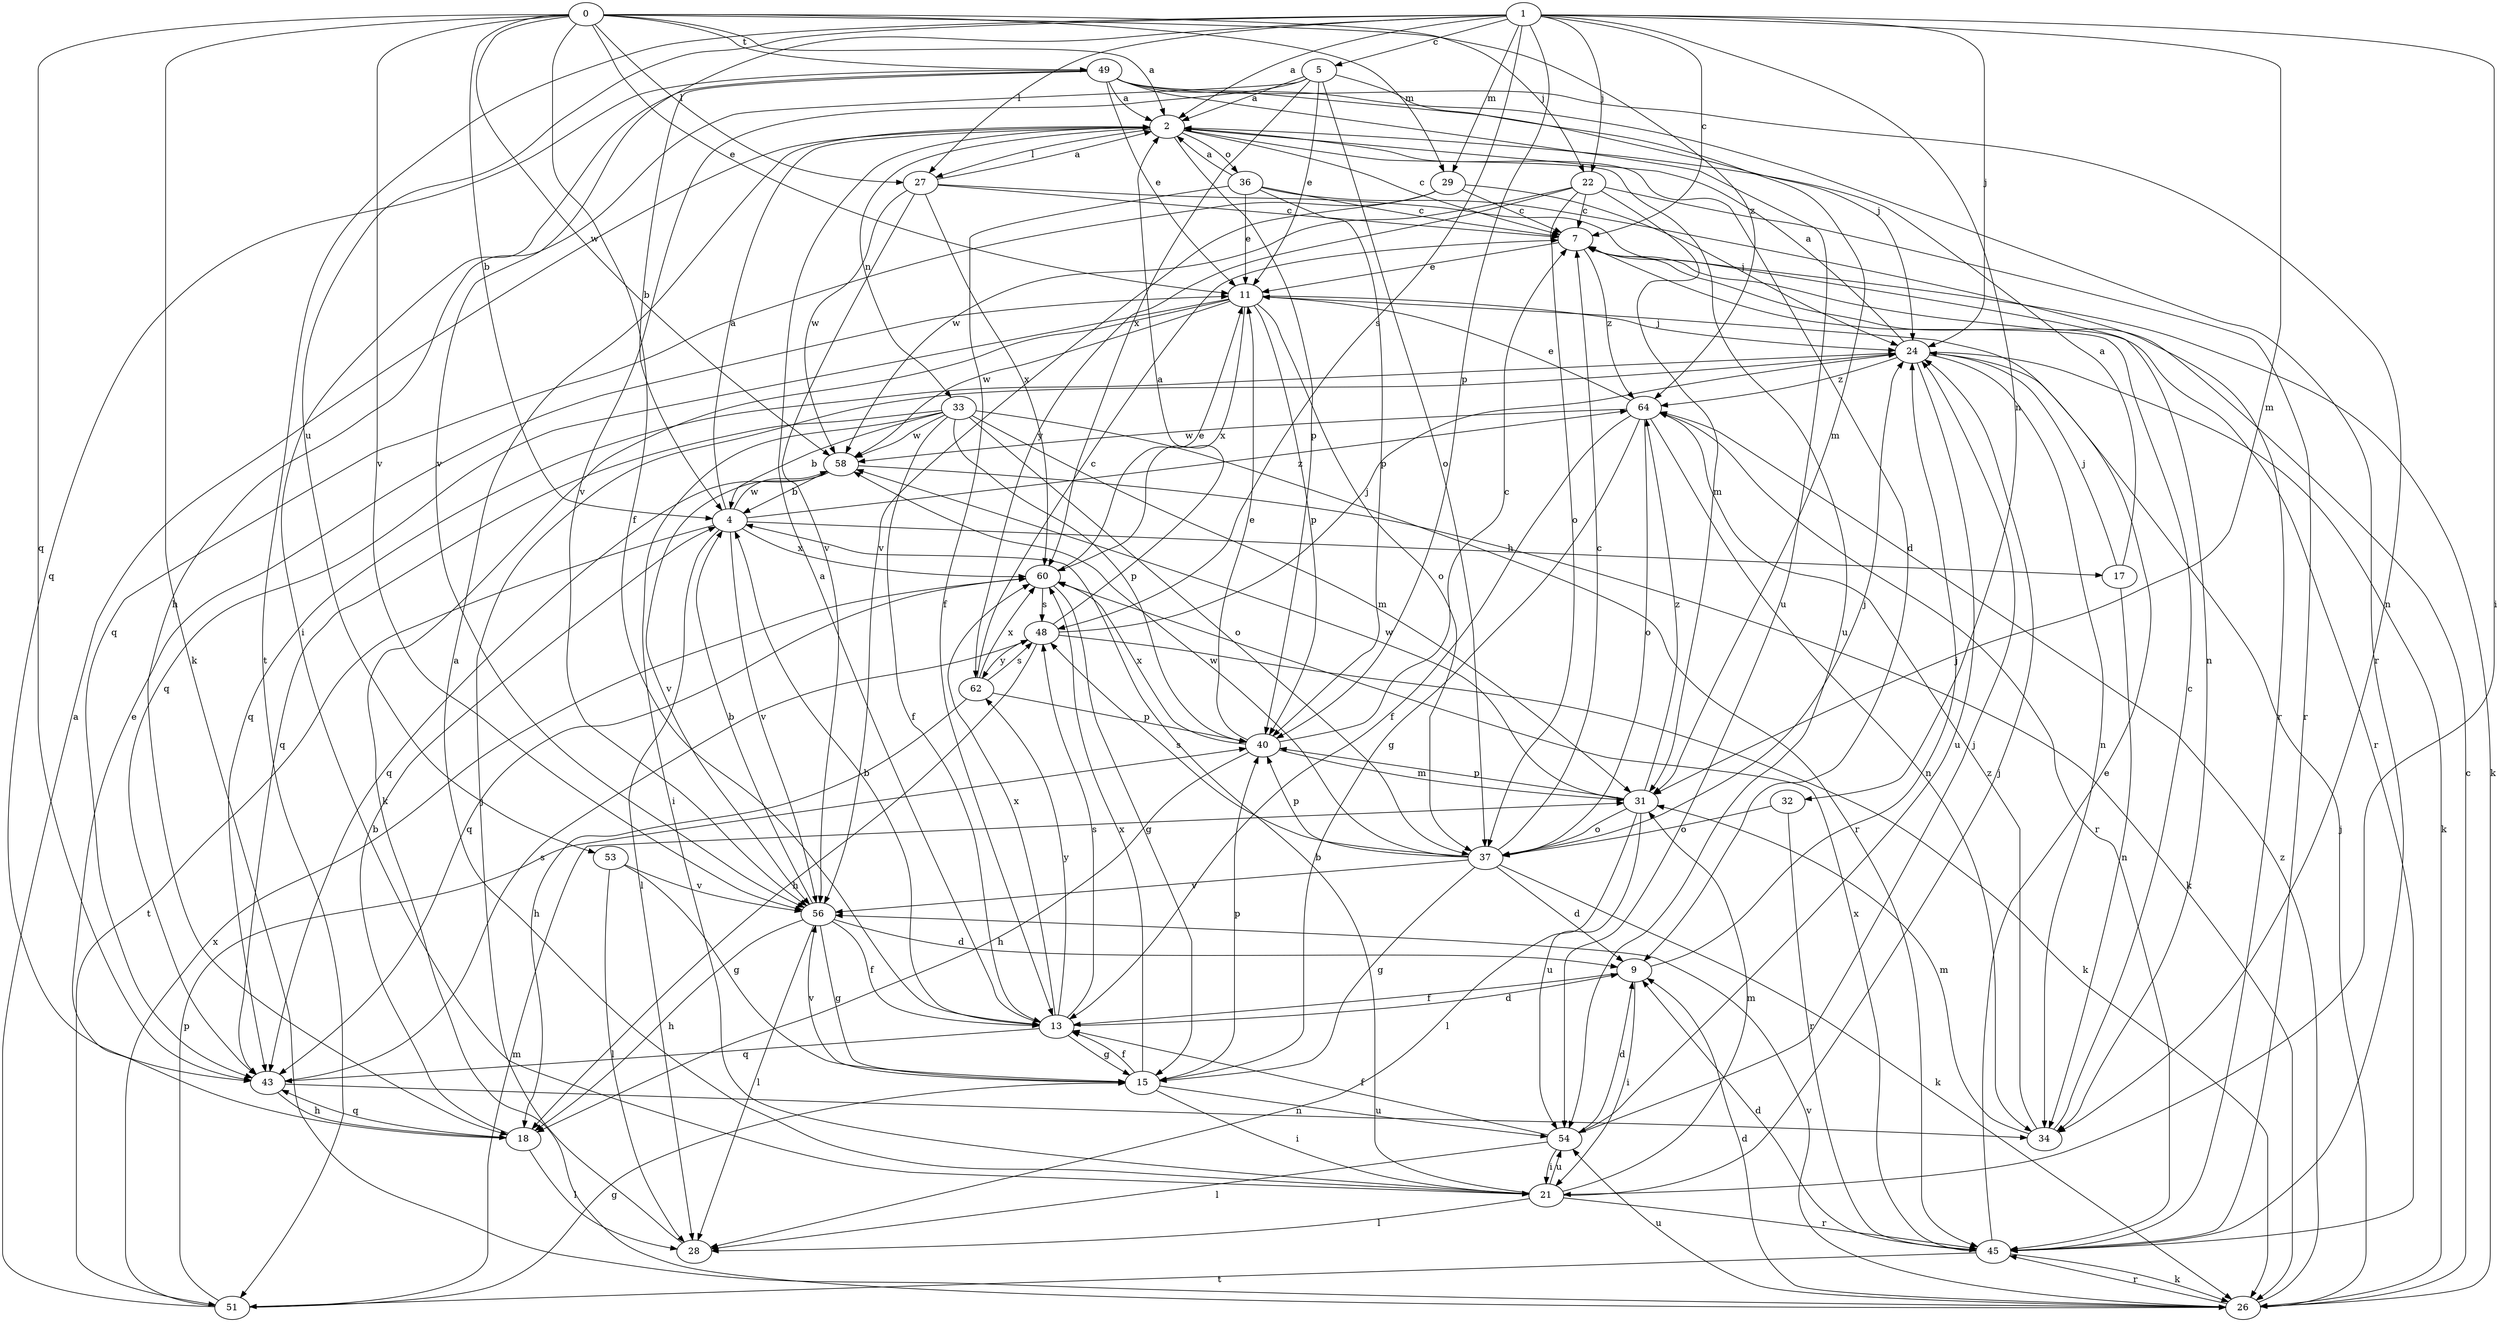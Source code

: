 strict digraph  {
0;
1;
2;
4;
5;
7;
9;
11;
13;
15;
17;
18;
21;
22;
24;
26;
27;
28;
29;
31;
32;
33;
34;
36;
37;
40;
43;
45;
48;
49;
51;
53;
54;
56;
58;
60;
62;
64;
0 -> 2  [label=a];
0 -> 4  [label=b];
0 -> 11  [label=e];
0 -> 13  [label=f];
0 -> 22  [label=j];
0 -> 26  [label=k];
0 -> 27  [label=l];
0 -> 29  [label=m];
0 -> 43  [label=q];
0 -> 49  [label=t];
0 -> 56  [label=v];
0 -> 58  [label=w];
0 -> 64  [label=z];
1 -> 2  [label=a];
1 -> 5  [label=c];
1 -> 7  [label=c];
1 -> 21  [label=i];
1 -> 22  [label=j];
1 -> 24  [label=j];
1 -> 27  [label=l];
1 -> 29  [label=m];
1 -> 31  [label=m];
1 -> 32  [label=n];
1 -> 40  [label=p];
1 -> 48  [label=s];
1 -> 51  [label=t];
1 -> 53  [label=u];
1 -> 56  [label=v];
2 -> 7  [label=c];
2 -> 9  [label=d];
2 -> 27  [label=l];
2 -> 33  [label=n];
2 -> 36  [label=o];
2 -> 40  [label=p];
2 -> 54  [label=u];
4 -> 2  [label=a];
4 -> 17  [label=h];
4 -> 28  [label=l];
4 -> 51  [label=t];
4 -> 56  [label=v];
4 -> 58  [label=w];
4 -> 60  [label=x];
4 -> 64  [label=z];
5 -> 2  [label=a];
5 -> 11  [label=e];
5 -> 18  [label=h];
5 -> 31  [label=m];
5 -> 37  [label=o];
5 -> 56  [label=v];
5 -> 60  [label=x];
7 -> 11  [label=e];
7 -> 26  [label=k];
7 -> 45  [label=r];
7 -> 64  [label=z];
9 -> 13  [label=f];
9 -> 21  [label=i];
9 -> 24  [label=j];
11 -> 24  [label=j];
11 -> 26  [label=k];
11 -> 37  [label=o];
11 -> 40  [label=p];
11 -> 43  [label=q];
11 -> 58  [label=w];
11 -> 60  [label=x];
13 -> 2  [label=a];
13 -> 4  [label=b];
13 -> 9  [label=d];
13 -> 15  [label=g];
13 -> 43  [label=q];
13 -> 48  [label=s];
13 -> 60  [label=x];
13 -> 62  [label=y];
15 -> 13  [label=f];
15 -> 21  [label=i];
15 -> 40  [label=p];
15 -> 54  [label=u];
15 -> 56  [label=v];
15 -> 60  [label=x];
17 -> 2  [label=a];
17 -> 24  [label=j];
17 -> 34  [label=n];
18 -> 4  [label=b];
18 -> 11  [label=e];
18 -> 28  [label=l];
18 -> 43  [label=q];
21 -> 2  [label=a];
21 -> 4  [label=b];
21 -> 24  [label=j];
21 -> 28  [label=l];
21 -> 31  [label=m];
21 -> 45  [label=r];
21 -> 54  [label=u];
22 -> 7  [label=c];
22 -> 31  [label=m];
22 -> 37  [label=o];
22 -> 45  [label=r];
22 -> 58  [label=w];
22 -> 62  [label=y];
24 -> 2  [label=a];
24 -> 26  [label=k];
24 -> 34  [label=n];
24 -> 43  [label=q];
24 -> 54  [label=u];
24 -> 64  [label=z];
26 -> 7  [label=c];
26 -> 9  [label=d];
26 -> 24  [label=j];
26 -> 45  [label=r];
26 -> 54  [label=u];
26 -> 56  [label=v];
26 -> 64  [label=z];
27 -> 2  [label=a];
27 -> 7  [label=c];
27 -> 34  [label=n];
27 -> 56  [label=v];
27 -> 58  [label=w];
27 -> 60  [label=x];
28 -> 24  [label=j];
29 -> 7  [label=c];
29 -> 24  [label=j];
29 -> 43  [label=q];
29 -> 56  [label=v];
31 -> 28  [label=l];
31 -> 37  [label=o];
31 -> 40  [label=p];
31 -> 54  [label=u];
31 -> 58  [label=w];
31 -> 64  [label=z];
32 -> 37  [label=o];
32 -> 45  [label=r];
33 -> 4  [label=b];
33 -> 13  [label=f];
33 -> 21  [label=i];
33 -> 31  [label=m];
33 -> 37  [label=o];
33 -> 40  [label=p];
33 -> 43  [label=q];
33 -> 45  [label=r];
33 -> 58  [label=w];
34 -> 7  [label=c];
34 -> 31  [label=m];
34 -> 64  [label=z];
36 -> 2  [label=a];
36 -> 7  [label=c];
36 -> 11  [label=e];
36 -> 13  [label=f];
36 -> 40  [label=p];
36 -> 45  [label=r];
37 -> 7  [label=c];
37 -> 9  [label=d];
37 -> 15  [label=g];
37 -> 24  [label=j];
37 -> 26  [label=k];
37 -> 40  [label=p];
37 -> 48  [label=s];
37 -> 56  [label=v];
37 -> 58  [label=w];
40 -> 7  [label=c];
40 -> 11  [label=e];
40 -> 18  [label=h];
40 -> 31  [label=m];
40 -> 60  [label=x];
43 -> 18  [label=h];
43 -> 34  [label=n];
43 -> 48  [label=s];
45 -> 9  [label=d];
45 -> 11  [label=e];
45 -> 26  [label=k];
45 -> 51  [label=t];
45 -> 60  [label=x];
48 -> 2  [label=a];
48 -> 18  [label=h];
48 -> 24  [label=j];
48 -> 26  [label=k];
48 -> 62  [label=y];
49 -> 2  [label=a];
49 -> 4  [label=b];
49 -> 11  [label=e];
49 -> 21  [label=i];
49 -> 24  [label=j];
49 -> 34  [label=n];
49 -> 43  [label=q];
49 -> 45  [label=r];
49 -> 54  [label=u];
51 -> 2  [label=a];
51 -> 15  [label=g];
51 -> 31  [label=m];
51 -> 40  [label=p];
51 -> 60  [label=x];
53 -> 15  [label=g];
53 -> 28  [label=l];
53 -> 56  [label=v];
54 -> 9  [label=d];
54 -> 13  [label=f];
54 -> 21  [label=i];
54 -> 24  [label=j];
54 -> 28  [label=l];
56 -> 4  [label=b];
56 -> 9  [label=d];
56 -> 13  [label=f];
56 -> 15  [label=g];
56 -> 18  [label=h];
56 -> 28  [label=l];
58 -> 4  [label=b];
58 -> 26  [label=k];
58 -> 43  [label=q];
58 -> 56  [label=v];
60 -> 11  [label=e];
60 -> 15  [label=g];
60 -> 43  [label=q];
60 -> 48  [label=s];
62 -> 7  [label=c];
62 -> 18  [label=h];
62 -> 40  [label=p];
62 -> 48  [label=s];
62 -> 60  [label=x];
64 -> 11  [label=e];
64 -> 13  [label=f];
64 -> 15  [label=g];
64 -> 34  [label=n];
64 -> 37  [label=o];
64 -> 45  [label=r];
64 -> 58  [label=w];
}
